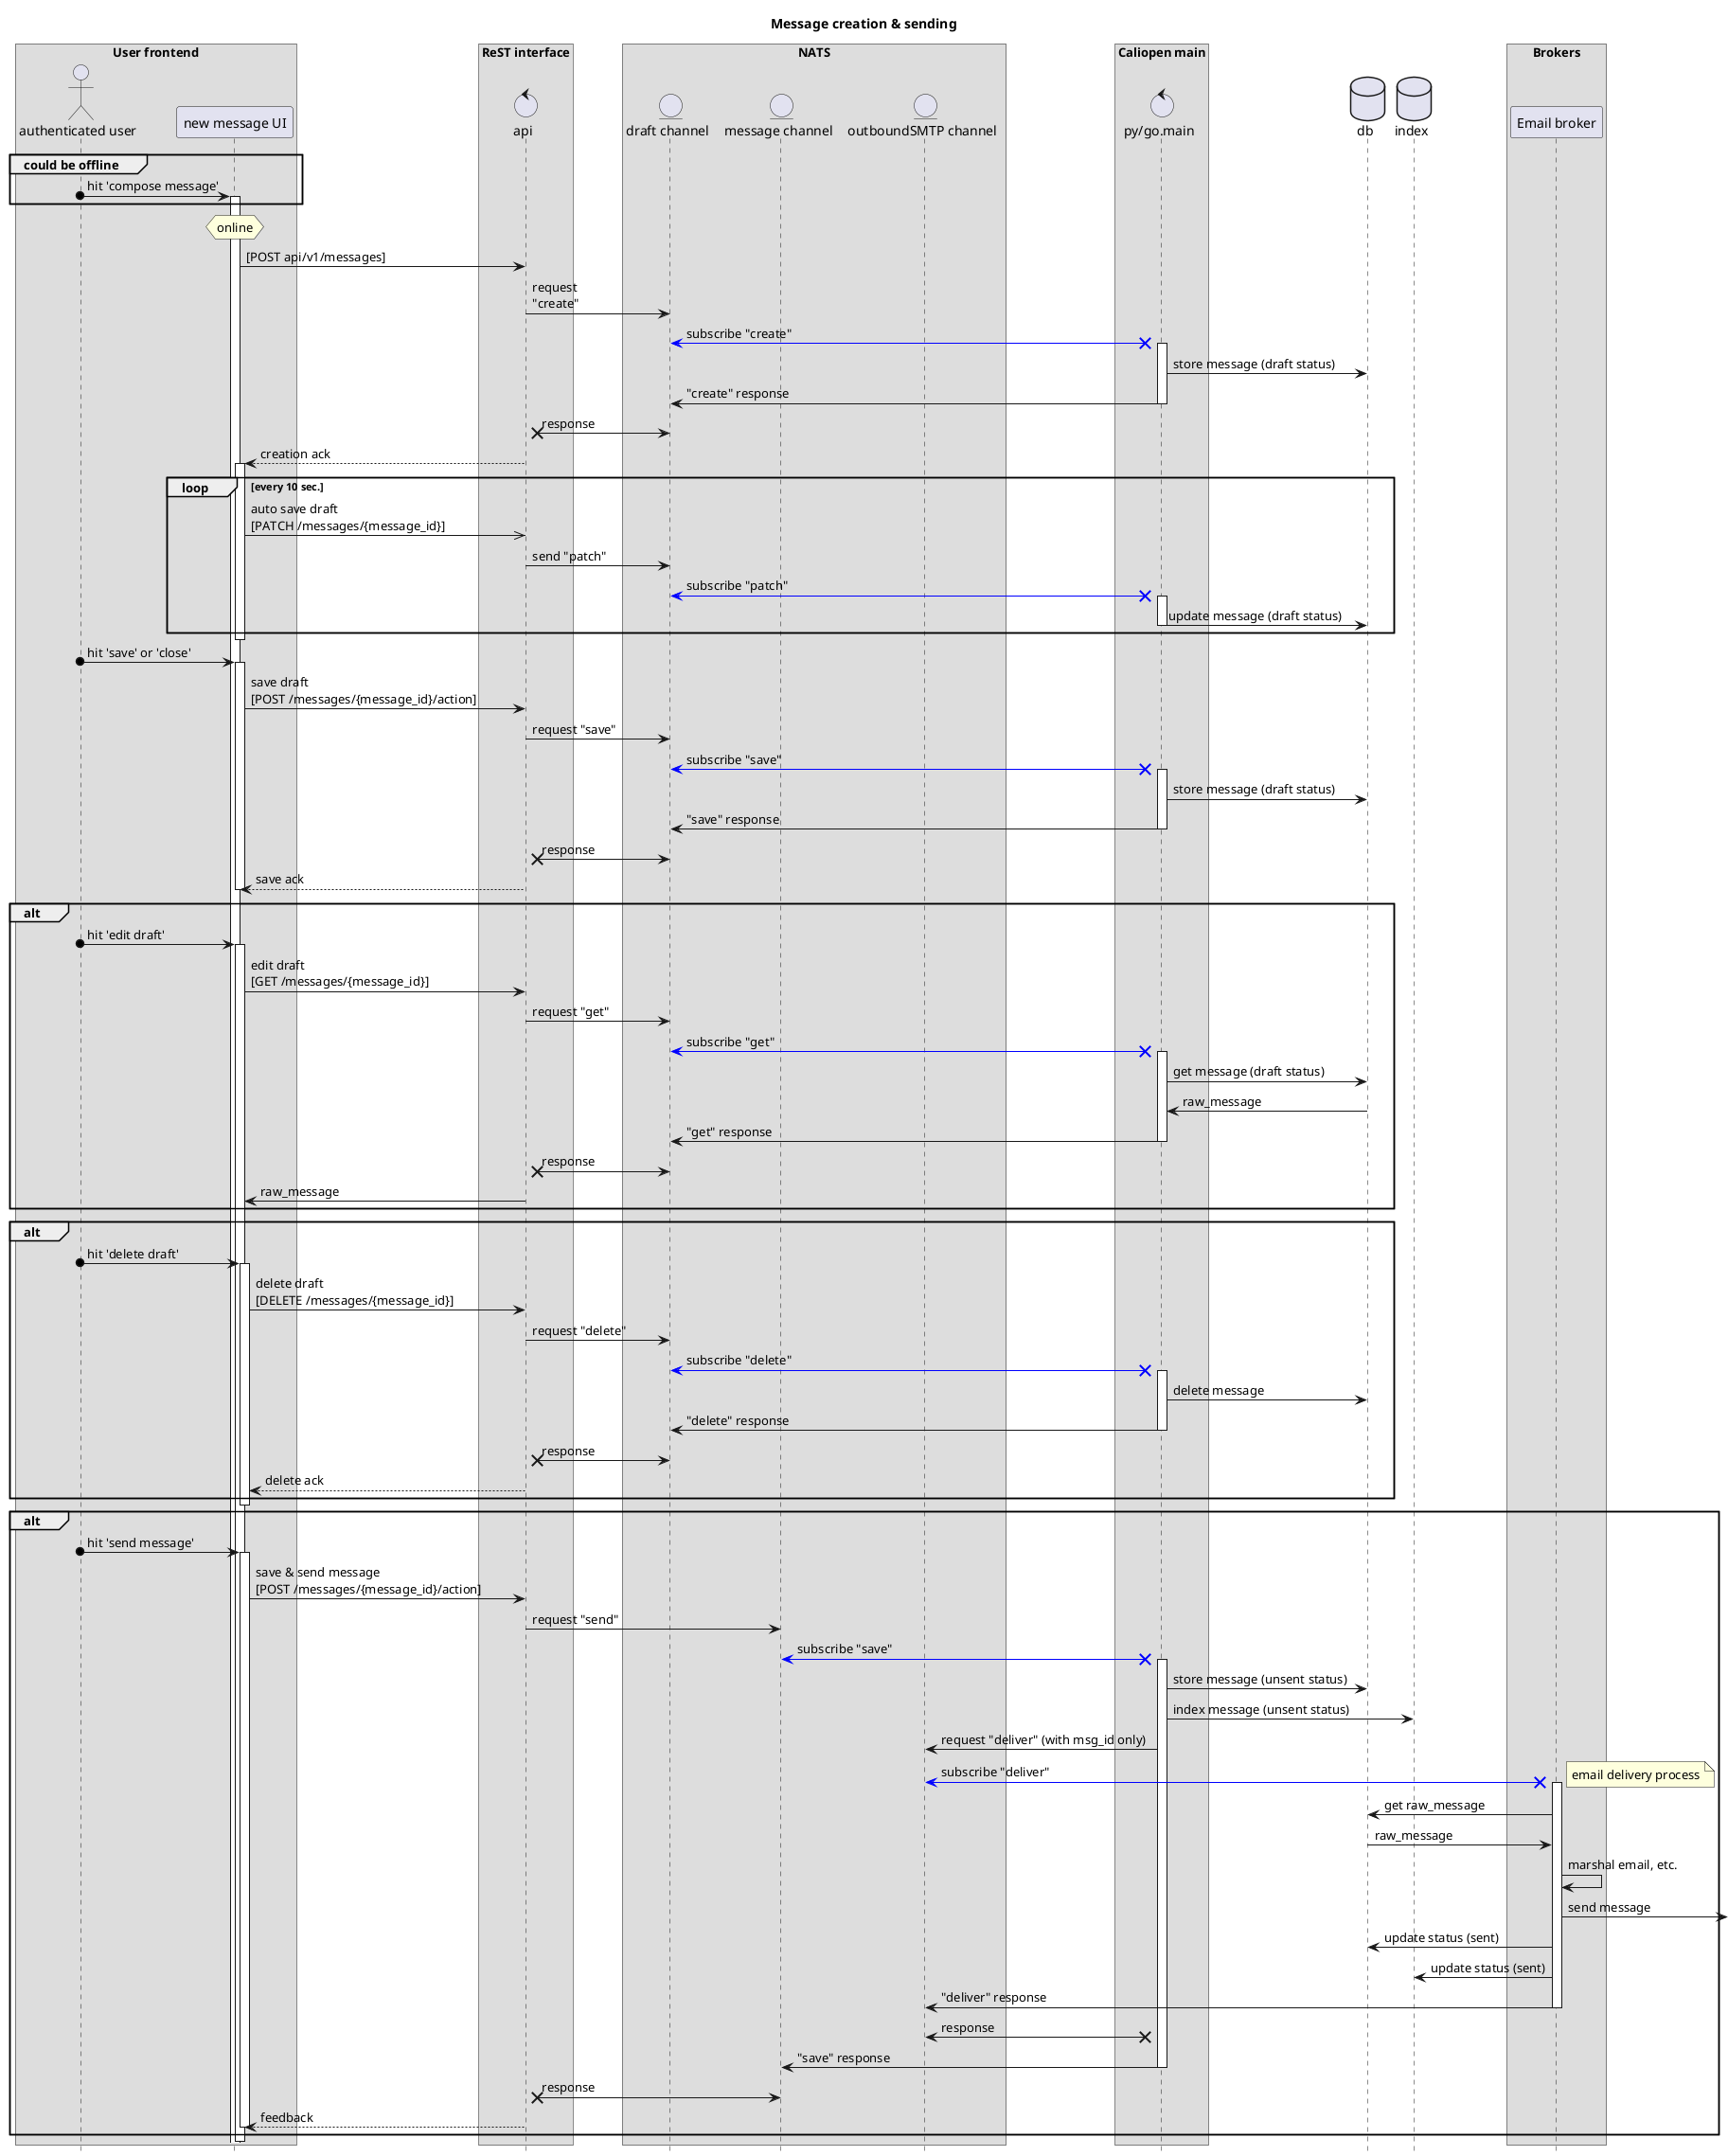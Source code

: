 @startuml
hide footbox
title Message creation & sending
box "User frontend"
actor "authenticated user" as user
participant "new message UI" as compose
endbox
box "ReST interface"
control api
endbox
box "NATS"
entity "draft channel" as draft
entity "message channel" as message
entity "outboundSMTP channel" as out
endbox
box "Caliopen main"
control "py/go.main" as main
endbox
database db
database index
box "Brokers"
participant "Email broker" as eb
endbox
group could be offline
user o-> compose : hit 'compose message'
activate compose
end
hnote over compose : online
compose -> api : [POST api/v1/messages]
api -> draft: request\n"create"
main x-[#0000FF]> draft: subscribe "create"
activate main
main -> db: store message (draft status)
main -> draft: "create" response
deactivate main
api x-> draft: response
api --> compose : creation ack
activate compose
loop every 10 sec.
compose ->> api: auto save draft\n[PATCH /messages/{message_id}]
api -> draft: send "patch"
main x-[#0000FF]> draft: subscribe "patch"
activate main
main -> db: update message (draft status)
deactivate main
end
deactivate compose
user o-> compose : hit 'save' or 'close'
activate compose
compose -> api : save draft\n[POST /messages/{message_id}/action]
api -> draft: request "save"
main x-[#0000FF]> draft: subscribe "save"
activate main
main -> db: store message (draft status)
main -> draft: "save" response
deactivate main
api x-> draft: response
api --> compose : save ack
deactivate compose
alt
user o-> compose: hit 'edit draft'
activate compose
compose -> api : edit draft\n[GET /messages/{message_id}]
api -> draft: request "get"
main x-[#0000FF]> draft: subscribe "get"
activate main
main -> db: get message (draft status)
db -> main: raw_message
main -> draft: "get" response
deactivate main
api x-> draft: response
api -> compose : raw_message
end
alt
user o-> compose: hit 'delete draft'
activate compose
compose -> api : delete draft\n[DELETE /messages/{message_id}]
api -> draft: request "delete"
main x-[#0000FF]> draft: subscribe "delete"
activate main
main -> db: delete message
main -> draft: "delete" response
deactivate main
api x-> draft: response
api --> compose : delete ack
end
deactivate compose
alt
user o-> compose : hit 'send message'
activate compose
compose -> api: save & send message\n[POST /messages/{message_id}/action]
api -> message: request "send"
main x-[#0000FF]> message: subscribe "save"
activate main
main -> db: store message (unsent status)
main -> index: index message (unsent status)
main -> out: request "deliver" (with msg_id only)
eb x-[#0000FF]> out: subscribe "deliver"
activate eb
note right: email delivery process
eb -> db : get raw_message
db -> eb : raw_message
eb -> eb : marshal email, etc.
eb ->] : send message
eb -> db : update status (sent)
eb -> index : update status (sent)
eb -> out: "deliver" response
deactivate eb
main x-> out: response
main -> message: "save" response
deactivate main
api x-> message: response
api --> compose : feedback
deactivate compose
end
deactivate compose
@enduml